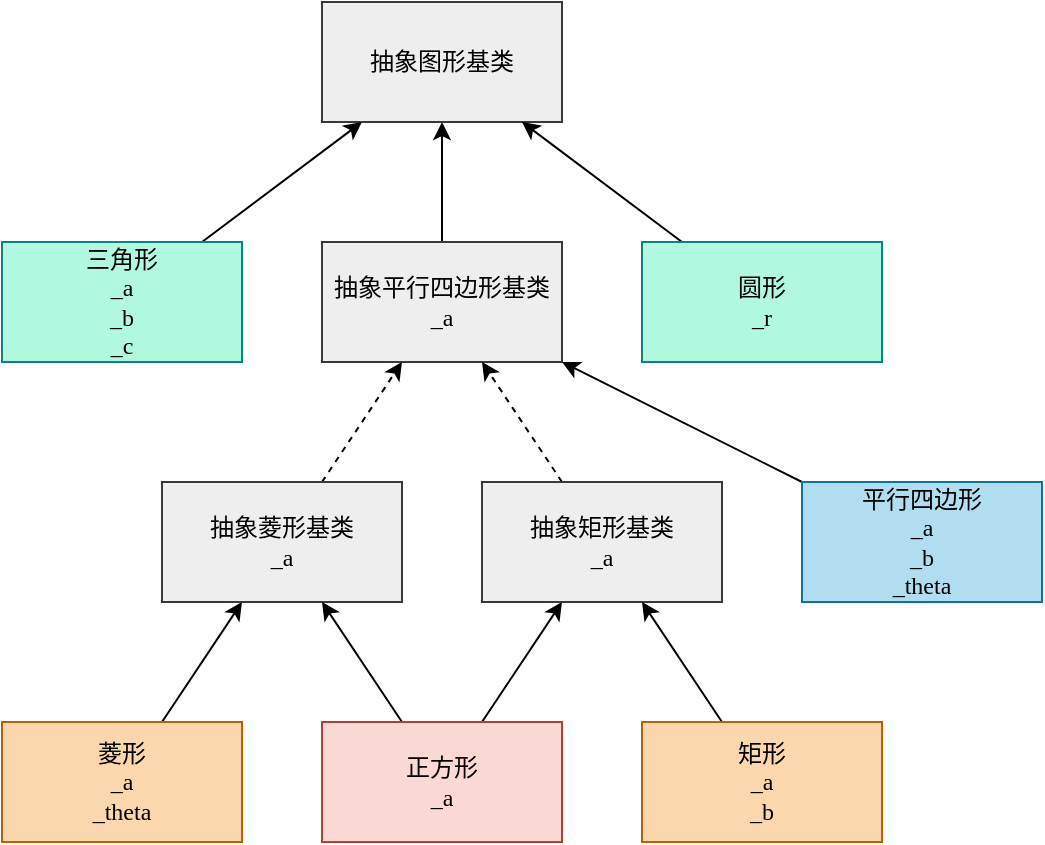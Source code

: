 <mxfile version="22.1.21" type="device">
  <diagram name="Page-1" id="o9wBVmuPF-BfS5Mu2OIw">
    <mxGraphModel dx="977" dy="671" grid="1" gridSize="10" guides="1" tooltips="1" connect="1" arrows="1" fold="1" page="1" pageScale="1" pageWidth="850" pageHeight="1100" math="0" shadow="0">
      <root>
        <mxCell id="0" />
        <mxCell id="1" parent="0" />
        <mxCell id="a3D3KMKe065l7Iq-03xl-26" style="rounded=0;orthogonalLoop=1;jettySize=auto;html=1;" edge="1" parent="1" source="a3D3KMKe065l7Iq-03xl-27" target="a3D3KMKe065l7Iq-03xl-37">
          <mxGeometry relative="1" as="geometry" />
        </mxCell>
        <mxCell id="a3D3KMKe065l7Iq-03xl-27" value="&lt;font face=&quot;consolas&quot;&gt;抽象平行四边形基类&lt;br&gt;_a&lt;/font&gt;" style="rounded=0;whiteSpace=wrap;html=1;fillColor=#EEEEEE;strokeColor=#36393D;" vertex="1" parent="1">
          <mxGeometry x="360" y="280" width="120" height="60" as="geometry" />
        </mxCell>
        <mxCell id="a3D3KMKe065l7Iq-03xl-28" value="" style="rounded=0;orthogonalLoop=1;jettySize=auto;html=1;" edge="1" parent="1" source="a3D3KMKe065l7Iq-03xl-29" target="a3D3KMKe065l7Iq-03xl-27">
          <mxGeometry relative="1" as="geometry" />
        </mxCell>
        <mxCell id="a3D3KMKe065l7Iq-03xl-29" value="&lt;font face=&quot;consolas&quot;&gt;平行四边形&lt;br&gt;_a&lt;br&gt;_b&lt;br&gt;_theta&lt;br&gt;&lt;/font&gt;" style="rounded=0;whiteSpace=wrap;html=1;fillColor=#b1ddf0;strokeColor=#10739e;" vertex="1" parent="1">
          <mxGeometry x="600" y="400" width="120" height="60" as="geometry" />
        </mxCell>
        <mxCell id="a3D3KMKe065l7Iq-03xl-30" value="" style="rounded=0;orthogonalLoop=1;jettySize=auto;html=1;dashed=1;" edge="1" parent="1" source="a3D3KMKe065l7Iq-03xl-33" target="a3D3KMKe065l7Iq-03xl-27">
          <mxGeometry relative="1" as="geometry" />
        </mxCell>
        <mxCell id="a3D3KMKe065l7Iq-03xl-31" style="rounded=0;orthogonalLoop=1;jettySize=auto;html=1;" edge="1" parent="1" source="a3D3KMKe065l7Iq-03xl-32" target="a3D3KMKe065l7Iq-03xl-33">
          <mxGeometry relative="1" as="geometry" />
        </mxCell>
        <mxCell id="a3D3KMKe065l7Iq-03xl-32" value="&lt;font face=&quot;consolas&quot;&gt;菱形&lt;br&gt;_a&lt;br&gt;_theta&lt;br&gt;&lt;/font&gt;" style="rounded=0;whiteSpace=wrap;html=1;fillColor=#fad7ac;strokeColor=#b46504;" vertex="1" parent="1">
          <mxGeometry x="200" y="520" width="120" height="60" as="geometry" />
        </mxCell>
        <mxCell id="a3D3KMKe065l7Iq-03xl-33" value="&lt;font face=&quot;consolas&quot;&gt;抽象菱形基类&lt;br&gt;_a&lt;/font&gt;" style="rounded=0;whiteSpace=wrap;html=1;fillColor=#EEEEEE;strokeColor=#36393D;" vertex="1" parent="1">
          <mxGeometry x="280" y="400" width="120" height="60" as="geometry" />
        </mxCell>
        <mxCell id="a3D3KMKe065l7Iq-03xl-34" style="rounded=0;orthogonalLoop=1;jettySize=auto;html=1;" edge="1" parent="1" source="a3D3KMKe065l7Iq-03xl-36" target="a3D3KMKe065l7Iq-03xl-33">
          <mxGeometry relative="1" as="geometry" />
        </mxCell>
        <mxCell id="a3D3KMKe065l7Iq-03xl-35" style="rounded=0;orthogonalLoop=1;jettySize=auto;html=1;" edge="1" parent="1" source="a3D3KMKe065l7Iq-03xl-36" target="a3D3KMKe065l7Iq-03xl-43">
          <mxGeometry relative="1" as="geometry" />
        </mxCell>
        <mxCell id="a3D3KMKe065l7Iq-03xl-36" value="&lt;font face=&quot;consolas&quot;&gt;正方形&lt;br&gt;_a&lt;br&gt;&lt;/font&gt;" style="rounded=0;whiteSpace=wrap;html=1;fillColor=#fad9d5;strokeColor=#ae4132;" vertex="1" parent="1">
          <mxGeometry x="360" y="520" width="120" height="60" as="geometry" />
        </mxCell>
        <mxCell id="a3D3KMKe065l7Iq-03xl-37" value="&lt;font face=&quot;consolas&quot;&gt;抽象图形基类&lt;br&gt;&lt;/font&gt;" style="rounded=0;whiteSpace=wrap;html=1;fillColor=#EEEEEE;strokeColor=#36393D;" vertex="1" parent="1">
          <mxGeometry x="360" y="160" width="120" height="60" as="geometry" />
        </mxCell>
        <mxCell id="a3D3KMKe065l7Iq-03xl-38" style="rounded=0;orthogonalLoop=1;jettySize=auto;html=1;" edge="1" parent="1" source="a3D3KMKe065l7Iq-03xl-39" target="a3D3KMKe065l7Iq-03xl-37">
          <mxGeometry relative="1" as="geometry" />
        </mxCell>
        <mxCell id="a3D3KMKe065l7Iq-03xl-39" value="&lt;font face=&quot;consolas&quot;&gt;三角形&lt;br&gt;_a&lt;br&gt;_b&lt;br&gt;_c&lt;br&gt;&lt;/font&gt;" style="rounded=0;whiteSpace=wrap;html=1;fillColor=#B0F9E0;strokeColor=#0E8088;" vertex="1" parent="1">
          <mxGeometry x="200" y="280" width="120" height="60" as="geometry" />
        </mxCell>
        <mxCell id="a3D3KMKe065l7Iq-03xl-40" style="rounded=0;orthogonalLoop=1;jettySize=auto;html=1;" edge="1" parent="1" source="a3D3KMKe065l7Iq-03xl-41" target="a3D3KMKe065l7Iq-03xl-37">
          <mxGeometry relative="1" as="geometry" />
        </mxCell>
        <mxCell id="a3D3KMKe065l7Iq-03xl-41" value="&lt;font face=&quot;consolas&quot;&gt;圆形&lt;br&gt;_r&lt;br&gt;&lt;/font&gt;" style="rounded=0;whiteSpace=wrap;html=1;fillColor=#B0F9E0;strokeColor=#0E8088;" vertex="1" parent="1">
          <mxGeometry x="520" y="280" width="120" height="60" as="geometry" />
        </mxCell>
        <mxCell id="a3D3KMKe065l7Iq-03xl-42" style="rounded=0;orthogonalLoop=1;jettySize=auto;html=1;dashed=1;" edge="1" parent="1" source="a3D3KMKe065l7Iq-03xl-43" target="a3D3KMKe065l7Iq-03xl-27">
          <mxGeometry relative="1" as="geometry" />
        </mxCell>
        <mxCell id="a3D3KMKe065l7Iq-03xl-43" value="&lt;font face=&quot;consolas&quot;&gt;抽象矩形基类&lt;br&gt;_a&lt;/font&gt;" style="rounded=0;whiteSpace=wrap;html=1;fillColor=#EEEEEE;strokeColor=#36393D;" vertex="1" parent="1">
          <mxGeometry x="440" y="400" width="120" height="60" as="geometry" />
        </mxCell>
        <mxCell id="a3D3KMKe065l7Iq-03xl-44" style="rounded=0;orthogonalLoop=1;jettySize=auto;html=1;" edge="1" parent="1" source="a3D3KMKe065l7Iq-03xl-45" target="a3D3KMKe065l7Iq-03xl-43">
          <mxGeometry relative="1" as="geometry" />
        </mxCell>
        <mxCell id="a3D3KMKe065l7Iq-03xl-45" value="&lt;font face=&quot;consolas&quot;&gt;矩形&lt;br&gt;_a&lt;br&gt;_b&lt;br&gt;&lt;/font&gt;" style="rounded=0;whiteSpace=wrap;html=1;fillColor=#fad7ac;strokeColor=#b46504;" vertex="1" parent="1">
          <mxGeometry x="520" y="520" width="120" height="60" as="geometry" />
        </mxCell>
      </root>
    </mxGraphModel>
  </diagram>
</mxfile>
